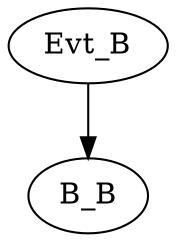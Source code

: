 digraph g {
name="helloadv";

graph []
edge  [type="defdst"]
node [qlo="1"];

subgraph cpu0 {
  node  [cpu="0"];


  Evt_B   [type="tmsg",   toffs=          0,   fid=0, gid=5, evtno=205, sid=2, bpid=8, par="0x123"];
  B_B     [type="block",  tperiod=1000000000];

  Evt_B -> B_B;


}


}
